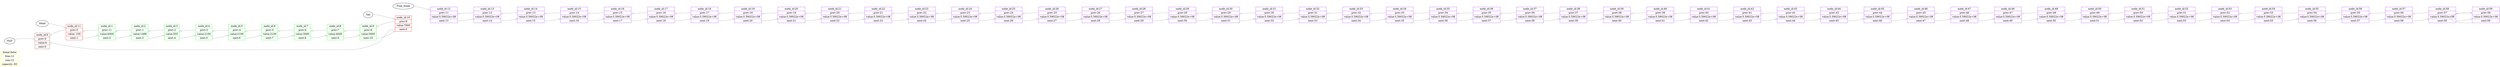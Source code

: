 digraph List {
	dpi = 100;
	fontname = "Comic Sans MS";
	fontsize = 20;
	rankdir  = LR;
graph [fillcolor = lightgreen, ranksep = 1.3, nodesep = 0.5, style = "rounded", color = green, penwidth = 2];
edge [color = darkgrey, arrowhead = onormal, arrowsize = 1, penwidth = 1.2];
List_Inform [shape = record, color = yellow, style = solid, label = "linear:false | free:12 | size:12 | capacity: 60"]

node0 [shape = record, color = brown, style = solid, label = "node_id:0|<p> prev:0| value:0|<n>next:0"]
node1 [shape = record, color = green, style = solid, label = "node_id:1|<p> prev:11| value:6000|<n>next:2"]
node2 [shape = record, color = green, style = solid, label = "node_id:2|<p> prev:1| value:1488|<n>next:3"]
node3 [shape = record, color = green, style = solid, label = "node_id:3|<p> prev:2| value:555|<n>next:4"]
node4 [shape = record, color = green, style = solid, label = "node_id:4|<p> prev:3| value:2100|<n>next:5"]
node5 [shape = record, color = green, style = solid, label = "node_id:5|<p> prev:4| value:2100|<n>next:6"]
node6 [shape = record, color = green, style = solid, label = "node_id:6|<p> prev:5| value:2100|<n>next:7"]
node7 [shape = record, color = green, style = solid, label = "node_id:7|<p> prev:6| value:3000|<n>next:8"]
node8 [shape = record, color = green, style = solid, label = "node_id:8|<p> prev:7| value:4000|<n>next:9"]
node9 [shape = record, color = green, style = solid, label = "node_id:9|<p> prev:8| value:5000|<n>next:10"]
node10 [shape = record, color = red, style = solid, label = "node_id:10|<p> prev:9| value:7000|<n>next:0"]
node11 [shape = record, color = red, style = solid, label = "node_id:11|<p> prev:0| value:-100|<n>next:1"]
node12 [shape = record, color = purple, style = solid, label = "node_id:12|<p> prev:11| value:5.59022e+08|<n>next:13"]
node13 [shape = record, color = purple, style = solid, label = "node_id:13|<p> prev:12| value:5.59022e+08|<n>next:14"]
node14 [shape = record, color = purple, style = solid, label = "node_id:14|<p> prev:13| value:5.59022e+08|<n>next:15"]
node15 [shape = record, color = purple, style = solid, label = "node_id:15|<p> prev:14| value:5.59022e+08|<n>next:16"]
node16 [shape = record, color = purple, style = solid, label = "node_id:16|<p> prev:15| value:5.59022e+08|<n>next:17"]
node17 [shape = record, color = purple, style = solid, label = "node_id:17|<p> prev:16| value:5.59022e+08|<n>next:18"]
node18 [shape = record, color = purple, style = solid, label = "node_id:18|<p> prev:17| value:5.59022e+08|<n>next:19"]
node19 [shape = record, color = purple, style = solid, label = "node_id:19|<p> prev:18| value:5.59022e+08|<n>next:20"]
node20 [shape = record, color = purple, style = solid, label = "node_id:20|<p> prev:19| value:5.59022e+08|<n>next:21"]
node21 [shape = record, color = purple, style = solid, label = "node_id:21|<p> prev:20| value:5.59022e+08|<n>next:22"]
node22 [shape = record, color = purple, style = solid, label = "node_id:22|<p> prev:21| value:5.59022e+08|<n>next:23"]
node23 [shape = record, color = purple, style = solid, label = "node_id:23|<p> prev:22| value:5.59022e+08|<n>next:24"]
node24 [shape = record, color = purple, style = solid, label = "node_id:24|<p> prev:23| value:5.59022e+08|<n>next:25"]
node25 [shape = record, color = purple, style = solid, label = "node_id:25|<p> prev:24| value:5.59022e+08|<n>next:26"]
node26 [shape = record, color = purple, style = solid, label = "node_id:26|<p> prev:25| value:5.59022e+08|<n>next:27"]
node27 [shape = record, color = purple, style = solid, label = "node_id:27|<p> prev:26| value:5.59022e+08|<n>next:28"]
node28 [shape = record, color = purple, style = solid, label = "node_id:28|<p> prev:27| value:5.59022e+08|<n>next:29"]
node29 [shape = record, color = purple, style = solid, label = "node_id:29|<p> prev:28| value:5.59022e+08|<n>next:30"]
node30 [shape = record, color = purple, style = solid, label = "node_id:30|<p> prev:29| value:5.59022e+08|<n>next:31"]
node31 [shape = record, color = purple, style = solid, label = "node_id:31|<p> prev:30| value:5.59022e+08|<n>next:32"]
node32 [shape = record, color = purple, style = solid, label = "node_id:32|<p> prev:31| value:5.59022e+08|<n>next:33"]
node33 [shape = record, color = purple, style = solid, label = "node_id:33|<p> prev:32| value:5.59022e+08|<n>next:34"]
node34 [shape = record, color = purple, style = solid, label = "node_id:34|<p> prev:33| value:5.59022e+08|<n>next:35"]
node35 [shape = record, color = purple, style = solid, label = "node_id:35|<p> prev:34| value:5.59022e+08|<n>next:36"]
node36 [shape = record, color = purple, style = solid, label = "node_id:36|<p> prev:35| value:5.59022e+08|<n>next:37"]
node37 [shape = record, color = purple, style = solid, label = "node_id:37|<p> prev:36| value:5.59022e+08|<n>next:38"]
node38 [shape = record, color = purple, style = solid, label = "node_id:38|<p> prev:37| value:5.59022e+08|<n>next:39"]
node39 [shape = record, color = purple, style = solid, label = "node_id:39|<p> prev:38| value:5.59022e+08|<n>next:40"]
node40 [shape = record, color = purple, style = solid, label = "node_id:40|<p> prev:39| value:5.59022e+08|<n>next:41"]
node41 [shape = record, color = purple, style = solid, label = "node_id:41|<p> prev:40| value:5.59022e+08|<n>next:42"]
node42 [shape = record, color = purple, style = solid, label = "node_id:42|<p> prev:41| value:5.59022e+08|<n>next:43"]
node43 [shape = record, color = purple, style = solid, label = "node_id:43|<p> prev:42| value:5.59022e+08|<n>next:44"]
node44 [shape = record, color = purple, style = solid, label = "node_id:44|<p> prev:43| value:5.59022e+08|<n>next:45"]
node45 [shape = record, color = purple, style = solid, label = "node_id:45|<p> prev:44| value:5.59022e+08|<n>next:46"]
node46 [shape = record, color = purple, style = solid, label = "node_id:46|<p> prev:45| value:5.59022e+08|<n>next:47"]
node47 [shape = record, color = purple, style = solid, label = "node_id:47|<p> prev:46| value:5.59022e+08|<n>next:48"]
node48 [shape = record, color = purple, style = solid, label = "node_id:48|<p> prev:47| value:5.59022e+08|<n>next:49"]
node49 [shape = record, color = purple, style = solid, label = "node_id:49|<p> prev:48| value:5.59022e+08|<n>next:50"]
node50 [shape = record, color = purple, style = solid, label = "node_id:50|<p> prev:49| value:5.59022e+08|<n>next:51"]
node51 [shape = record, color = purple, style = solid, label = "node_id:51|<p> prev:50| value:5.59022e+08|<n>next:52"]
node52 [shape = record, color = purple, style = solid, label = "node_id:52|<p> prev:51| value:5.59022e+08|<n>next:53"]
node53 [shape = record, color = purple, style = solid, label = "node_id:53|<p> prev:52| value:5.59022e+08|<n>next:54"]
node54 [shape = record, color = purple, style = solid, label = "node_id:54|<p> prev:53| value:5.59022e+08|<n>next:55"]
node55 [shape = record, color = purple, style = solid, label = "node_id:55|<p> prev:54| value:5.59022e+08|<n>next:56"]
node56 [shape = record, color = purple, style = solid, label = "node_id:56|<p> prev:55| value:5.59022e+08|<n>next:57"]
node57 [shape = record, color = purple, style = solid, label = "node_id:57|<p> prev:56| value:5.59022e+08|<n>next:58"]
node58 [shape = record, color = purple, style = solid, label = "node_id:58|<p> prev:57| value:5.59022e+08|<n>next:59"]
node59 [shape = record, color = purple, style = solid, label = "node_id:59|<p> prev:58| value:5.59022e+08|<n>next:59"]



edge[style=invis, constraint = true]node0 -> node11 -> node1 -> node2 -> node3 -> node4 -> node5 -> node6 -> node7 -> node8 -> node9 -> node10 -> node12 -> node13 -> node14 -> node15 -> node16 -> node17 -> node18 -> node19 -> node20 -> node21 -> node22 -> node23 -> node24 -> node25 -> node26 -> node27 -> node28 -> node29 -> node30 -> node31 -> node32 -> node33 -> node34 -> node35 -> node36 -> node37 -> node38 -> node39 -> node40 -> node41 -> node42 -> node43 -> node44 -> node45 -> node46 -> node47 -> node48 -> node49 -> node50 -> node51 -> node52 -> node53 -> node54 -> node55 -> node56 -> node57 -> node58 -> node59 -> node59 
Head -> node11
Tail -> node10
Free_Node -> node12
Null -> node0
edge[style=solid, constraint = false]node11:p -> node0;node11:n -> node1;node1:p ->node11;node1:n -> node2;node2:p ->node1;node2:n -> node3;node3:p ->node2;node3:n -> node4;node4:p ->node3;node4:n -> node5;node5:p ->node4;node5:n -> node6;node6:p ->node5;node6:n -> node7;node7:p ->node6;node7:n -> node8;node8:p ->node7;node8:n -> node9;node9:p ->node8;node9:n -> node10;node10:p ->node9;node10:n  -> node0
node12:n -> node13 node13:p ->node12;node13:n -> node14 node14:p ->node13;node14:n -> node15 node15:p ->node14;node15:n -> node16 node16:p ->node15;node16:n -> node17 node17:p ->node16;node17:n -> node18 node18:p ->node17;node18:n -> node19 node19:p ->node18;node19:n -> node20 node20:p ->node19;node20:n -> node21 node21:p ->node20;node21:n -> node22 node22:p ->node21;node22:n -> node23 node23:p ->node22;node23:n -> node24 node24:p ->node23;node24:n -> node25 node25:p ->node24;node25:n -> node26 node26:p ->node25;node26:n -> node27 node27:p ->node26;node27:n -> node28 node28:p ->node27;node28:n -> node29 node29:p ->node28;node29:n -> node30 node30:p ->node29;node30:n -> node31 node31:p ->node30;node31:n -> node32 node32:p ->node31;node32:n -> node33 node33:p ->node32;node33:n -> node34 node34:p ->node33;node34:n -> node35 node35:p ->node34;node35:n -> node36 node36:p ->node35;node36:n -> node37 node37:p ->node36;node37:n -> node38 node38:p ->node37;node38:n -> node39 node39:p ->node38;node39:n -> node40 node40:p ->node39;node40:n -> node41 node41:p ->node40;node41:n -> node42 node42:p ->node41;node42:n -> node43 node43:p ->node42;node43:n -> node44 node44:p ->node43;node44:n -> node45 node45:p ->node44;node45:n -> node46 node46:p ->node45;node46:n -> node47 node47:p ->node46;node47:n -> node48 node48:p ->node47;node48:n -> node49 node49:p ->node48;node49:n -> node50 node50:p ->node49;node50:n -> node51 node51:p ->node50;node51:n -> node52 node52:p ->node51;node52:n -> node53 node53:p ->node52;node53:n -> node54 node54:p ->node53;node54:n -> node55 node55:p ->node54;node55:n -> node56 node56:p ->node55;node56:n -> node57 node57:p ->node56;node57:n -> node58 node58:p ->node57;node58:n -> node59 node59:p ->node58;node59:n  -> node59
Head -> node11
Tail -> node10
Free_Node -> node12
Null -> node0
}